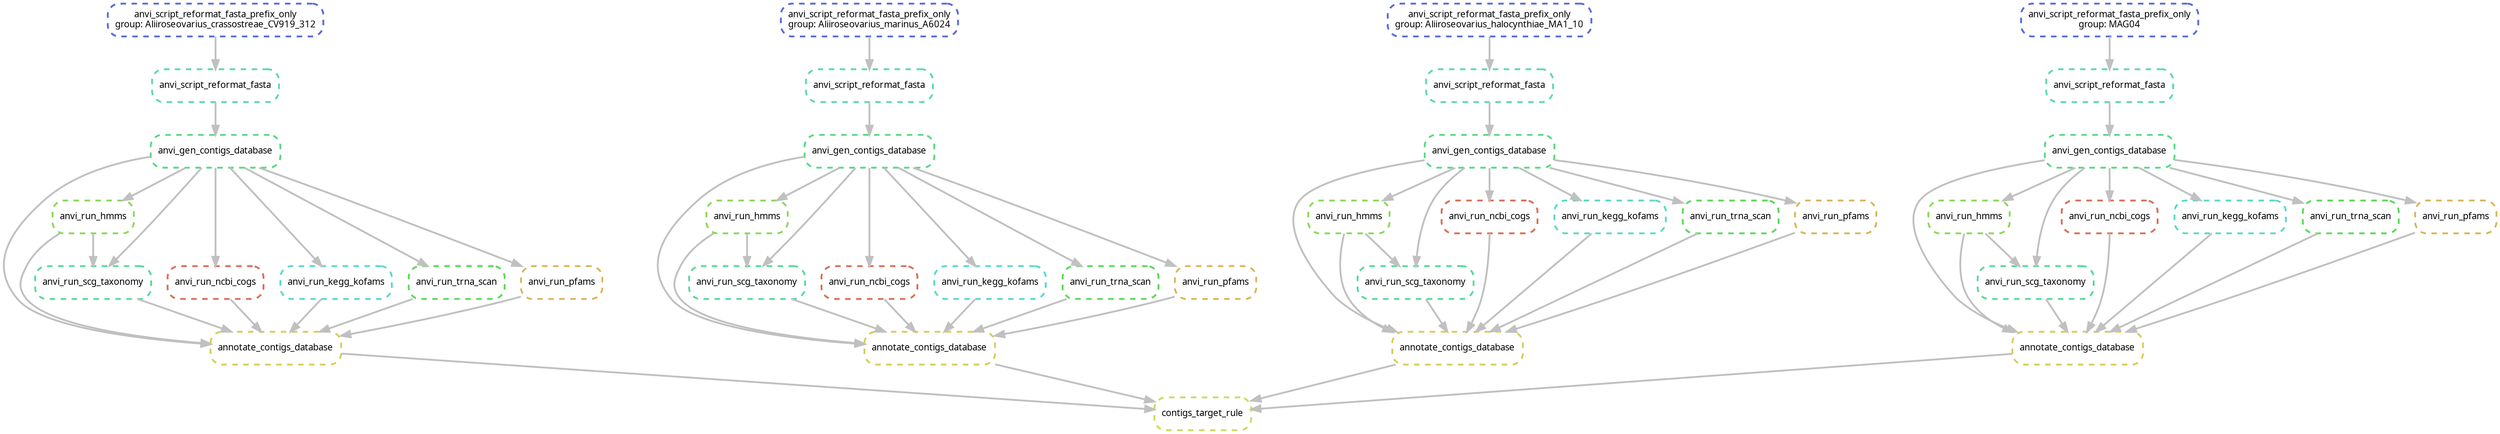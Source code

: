 digraph snakemake_dag {
    graph[bgcolor=white, margin=0];
    node[shape=box, style=rounded, fontname=sans,                 fontsize=10, penwidth=2];
    edge[penwidth=2, color=grey];
	0[label = "contigs_target_rule", color = "0.18 0.6 0.85", style="rounded,dashed"];
	1[label = "annotate_contigs_database", color = "0.15 0.6 0.85", style="rounded,dashed"];
	2[label = "annotate_contigs_database", color = "0.15 0.6 0.85", style="rounded,dashed"];
	3[label = "annotate_contigs_database", color = "0.15 0.6 0.85", style="rounded,dashed"];
	4[label = "annotate_contigs_database", color = "0.15 0.6 0.85", style="rounded,dashed"];
	5[label = "anvi_gen_contigs_database", color = "0.39 0.6 0.85", style="rounded,dashed"];
	6[label = "anvi_run_hmms", color = "0.27 0.6 0.85", style="rounded,dashed"];
	7[label = "anvi_run_ncbi_cogs", color = "0.03 0.6 0.85", style="rounded,dashed"];
	8[label = "anvi_run_kegg_kofams", color = "0.48 0.6 0.85", style="rounded,dashed"];
	9[label = "anvi_run_scg_taxonomy", color = "0.42 0.6 0.85", style="rounded,dashed"];
	10[label = "anvi_run_trna_scan", color = "0.33 0.6 0.85", style="rounded,dashed"];
	11[label = "anvi_run_pfams", color = "0.12 0.6 0.85", style="rounded,dashed"];
	12[label = "anvi_gen_contigs_database", color = "0.39 0.6 0.85", style="rounded,dashed"];
	13[label = "anvi_run_hmms", color = "0.27 0.6 0.85", style="rounded,dashed"];
	14[label = "anvi_run_ncbi_cogs", color = "0.03 0.6 0.85", style="rounded,dashed"];
	15[label = "anvi_run_kegg_kofams", color = "0.48 0.6 0.85", style="rounded,dashed"];
	16[label = "anvi_run_scg_taxonomy", color = "0.42 0.6 0.85", style="rounded,dashed"];
	17[label = "anvi_run_trna_scan", color = "0.33 0.6 0.85", style="rounded,dashed"];
	18[label = "anvi_run_pfams", color = "0.12 0.6 0.85", style="rounded,dashed"];
	19[label = "anvi_gen_contigs_database", color = "0.39 0.6 0.85", style="rounded,dashed"];
	20[label = "anvi_run_hmms", color = "0.27 0.6 0.85", style="rounded,dashed"];
	21[label = "anvi_run_ncbi_cogs", color = "0.03 0.6 0.85", style="rounded,dashed"];
	22[label = "anvi_run_kegg_kofams", color = "0.48 0.6 0.85", style="rounded,dashed"];
	23[label = "anvi_run_scg_taxonomy", color = "0.42 0.6 0.85", style="rounded,dashed"];
	24[label = "anvi_run_trna_scan", color = "0.33 0.6 0.85", style="rounded,dashed"];
	25[label = "anvi_run_pfams", color = "0.12 0.6 0.85", style="rounded,dashed"];
	26[label = "anvi_gen_contigs_database", color = "0.39 0.6 0.85", style="rounded,dashed"];
	27[label = "anvi_run_hmms", color = "0.27 0.6 0.85", style="rounded,dashed"];
	28[label = "anvi_run_ncbi_cogs", color = "0.03 0.6 0.85", style="rounded,dashed"];
	29[label = "anvi_run_kegg_kofams", color = "0.48 0.6 0.85", style="rounded,dashed"];
	30[label = "anvi_run_scg_taxonomy", color = "0.42 0.6 0.85", style="rounded,dashed"];
	31[label = "anvi_run_trna_scan", color = "0.33 0.6 0.85", style="rounded,dashed"];
	32[label = "anvi_run_pfams", color = "0.12 0.6 0.85", style="rounded,dashed"];
	33[label = "anvi_script_reformat_fasta", color = "0.45 0.6 0.85", style="rounded,dashed"];
	34[label = "anvi_script_reformat_fasta", color = "0.45 0.6 0.85", style="rounded,dashed"];
	35[label = "anvi_script_reformat_fasta", color = "0.45 0.6 0.85", style="rounded,dashed"];
	36[label = "anvi_script_reformat_fasta", color = "0.45 0.6 0.85", style="rounded,dashed"];
	37[label = "anvi_script_reformat_fasta_prefix_only\ngroup: Aliiroseovarius_crassostreae_CV919_312", color = "0.64 0.6 0.85", style="rounded,dashed"];
	38[label = "anvi_script_reformat_fasta_prefix_only\ngroup: Aliiroseovarius_marinus_A6024", color = "0.64 0.6 0.85", style="rounded,dashed"];
	39[label = "anvi_script_reformat_fasta_prefix_only\ngroup: Aliiroseovarius_halocynthiae_MA1_10", color = "0.64 0.6 0.85", style="rounded,dashed"];
	40[label = "anvi_script_reformat_fasta_prefix_only\ngroup: MAG04", color = "0.64 0.6 0.85", style="rounded,dashed"];
	1 -> 0
	2 -> 0
	3 -> 0
	4 -> 0
	5 -> 1
	6 -> 1
	7 -> 1
	8 -> 1
	9 -> 1
	10 -> 1
	11 -> 1
	12 -> 2
	13 -> 2
	14 -> 2
	15 -> 2
	16 -> 2
	17 -> 2
	18 -> 2
	19 -> 3
	20 -> 3
	21 -> 3
	22 -> 3
	23 -> 3
	24 -> 3
	25 -> 3
	26 -> 4
	27 -> 4
	28 -> 4
	29 -> 4
	30 -> 4
	31 -> 4
	32 -> 4
	33 -> 5
	5 -> 6
	5 -> 7
	5 -> 8
	6 -> 9
	5 -> 9
	5 -> 10
	5 -> 11
	34 -> 12
	12 -> 13
	12 -> 14
	12 -> 15
	13 -> 16
	12 -> 16
	12 -> 17
	12 -> 18
	35 -> 19
	19 -> 20
	19 -> 21
	19 -> 22
	20 -> 23
	19 -> 23
	19 -> 24
	19 -> 25
	36 -> 26
	26 -> 27
	26 -> 28
	26 -> 29
	27 -> 30
	26 -> 30
	26 -> 31
	26 -> 32
	37 -> 33
	38 -> 34
	39 -> 35
	40 -> 36
}            
